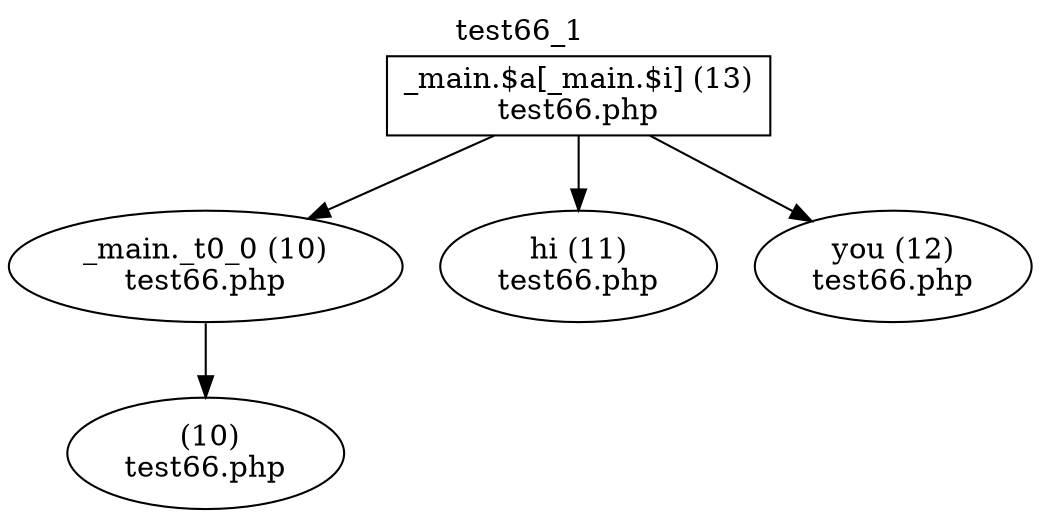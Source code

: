 digraph cfg {
  label="test66_1";
  labelloc=t;
  n1 [shape=box, label="_main.$a[_main.$i] (13)\ntest66.php"];
  n2 [shape=ellipse, label="_main._t0_0 (10)\ntest66.php"];
  n3 [shape=ellipse, label="hi (11)\ntest66.php"];
  n4 [shape=ellipse, label="you (12)\ntest66.php"];
  n5 [shape=ellipse, label=" (10)\ntest66.php"];
  n1 -> n2;
  n1 -> n3;
  n1 -> n4;
  n2 -> n5;
}
